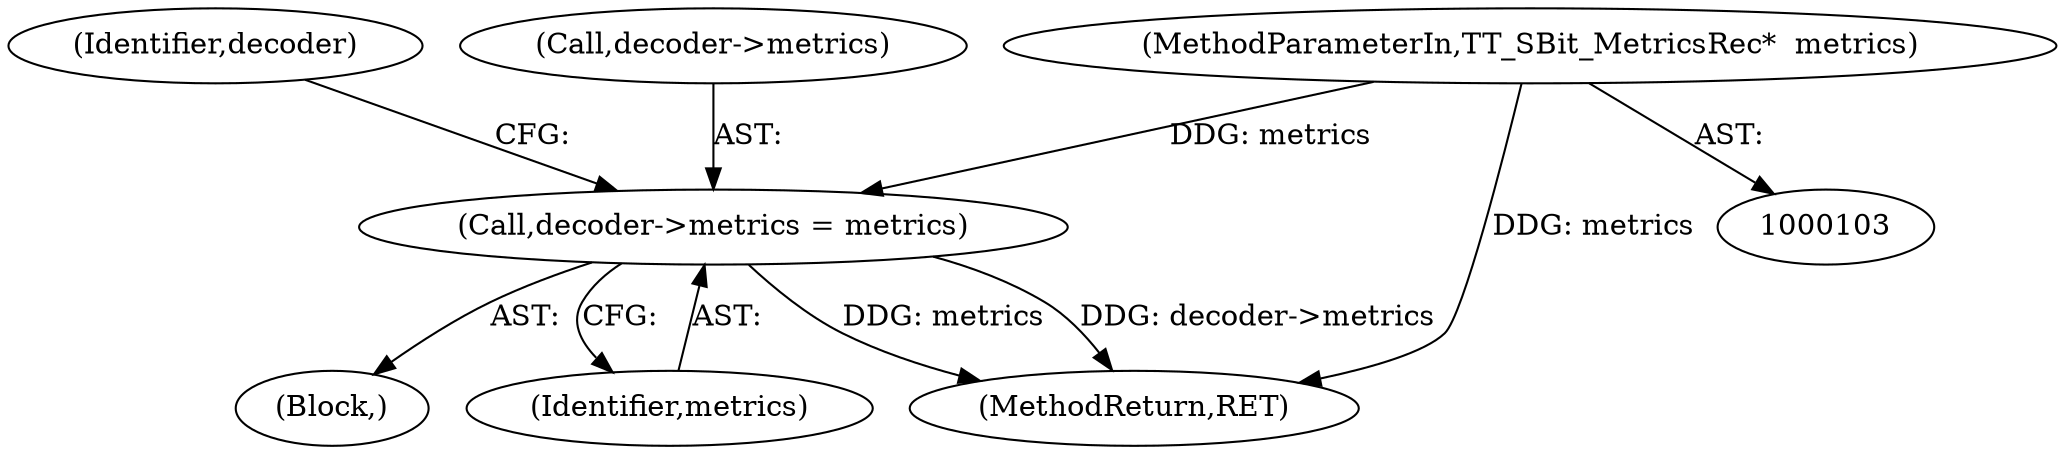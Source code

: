 digraph "0_savannah_257c270bd25e15890190a28a1456e7623bba4439@pointer" {
"1000172" [label="(Call,decoder->metrics = metrics)"];
"1000107" [label="(MethodParameterIn,TT_SBit_MetricsRec*  metrics)"];
"1000108" [label="(Block,)"];
"1000172" [label="(Call,decoder->metrics = metrics)"];
"1000176" [label="(Identifier,metrics)"];
"1000179" [label="(Identifier,decoder)"];
"1000107" [label="(MethodParameterIn,TT_SBit_MetricsRec*  metrics)"];
"1000302" [label="(MethodReturn,RET)"];
"1000173" [label="(Call,decoder->metrics)"];
"1000172" -> "1000108"  [label="AST: "];
"1000172" -> "1000176"  [label="CFG: "];
"1000173" -> "1000172"  [label="AST: "];
"1000176" -> "1000172"  [label="AST: "];
"1000179" -> "1000172"  [label="CFG: "];
"1000172" -> "1000302"  [label="DDG: metrics"];
"1000172" -> "1000302"  [label="DDG: decoder->metrics"];
"1000107" -> "1000172"  [label="DDG: metrics"];
"1000107" -> "1000103"  [label="AST: "];
"1000107" -> "1000302"  [label="DDG: metrics"];
}
